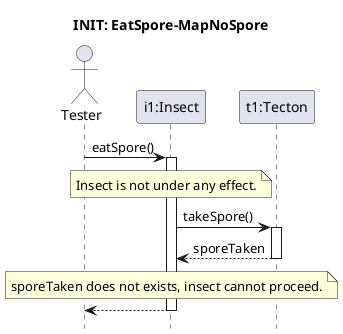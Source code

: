 @startuml Insect-chew-mycelium/no-spore
hide footbox
title INIT: EatSpore-MapNoSpore

actor Tester as S
participant "i1:Insect" as i1
participant "t1:Tecton" as t1

S -> i1 : eatSpore()
activate i1

note over i1: Insect is not under any effect.
i1 -> t1 : takeSpore()
activate t1

return sporeTaken

note over i1: sporeTaken does not exists, insect cannot proceed.

return
@enduml